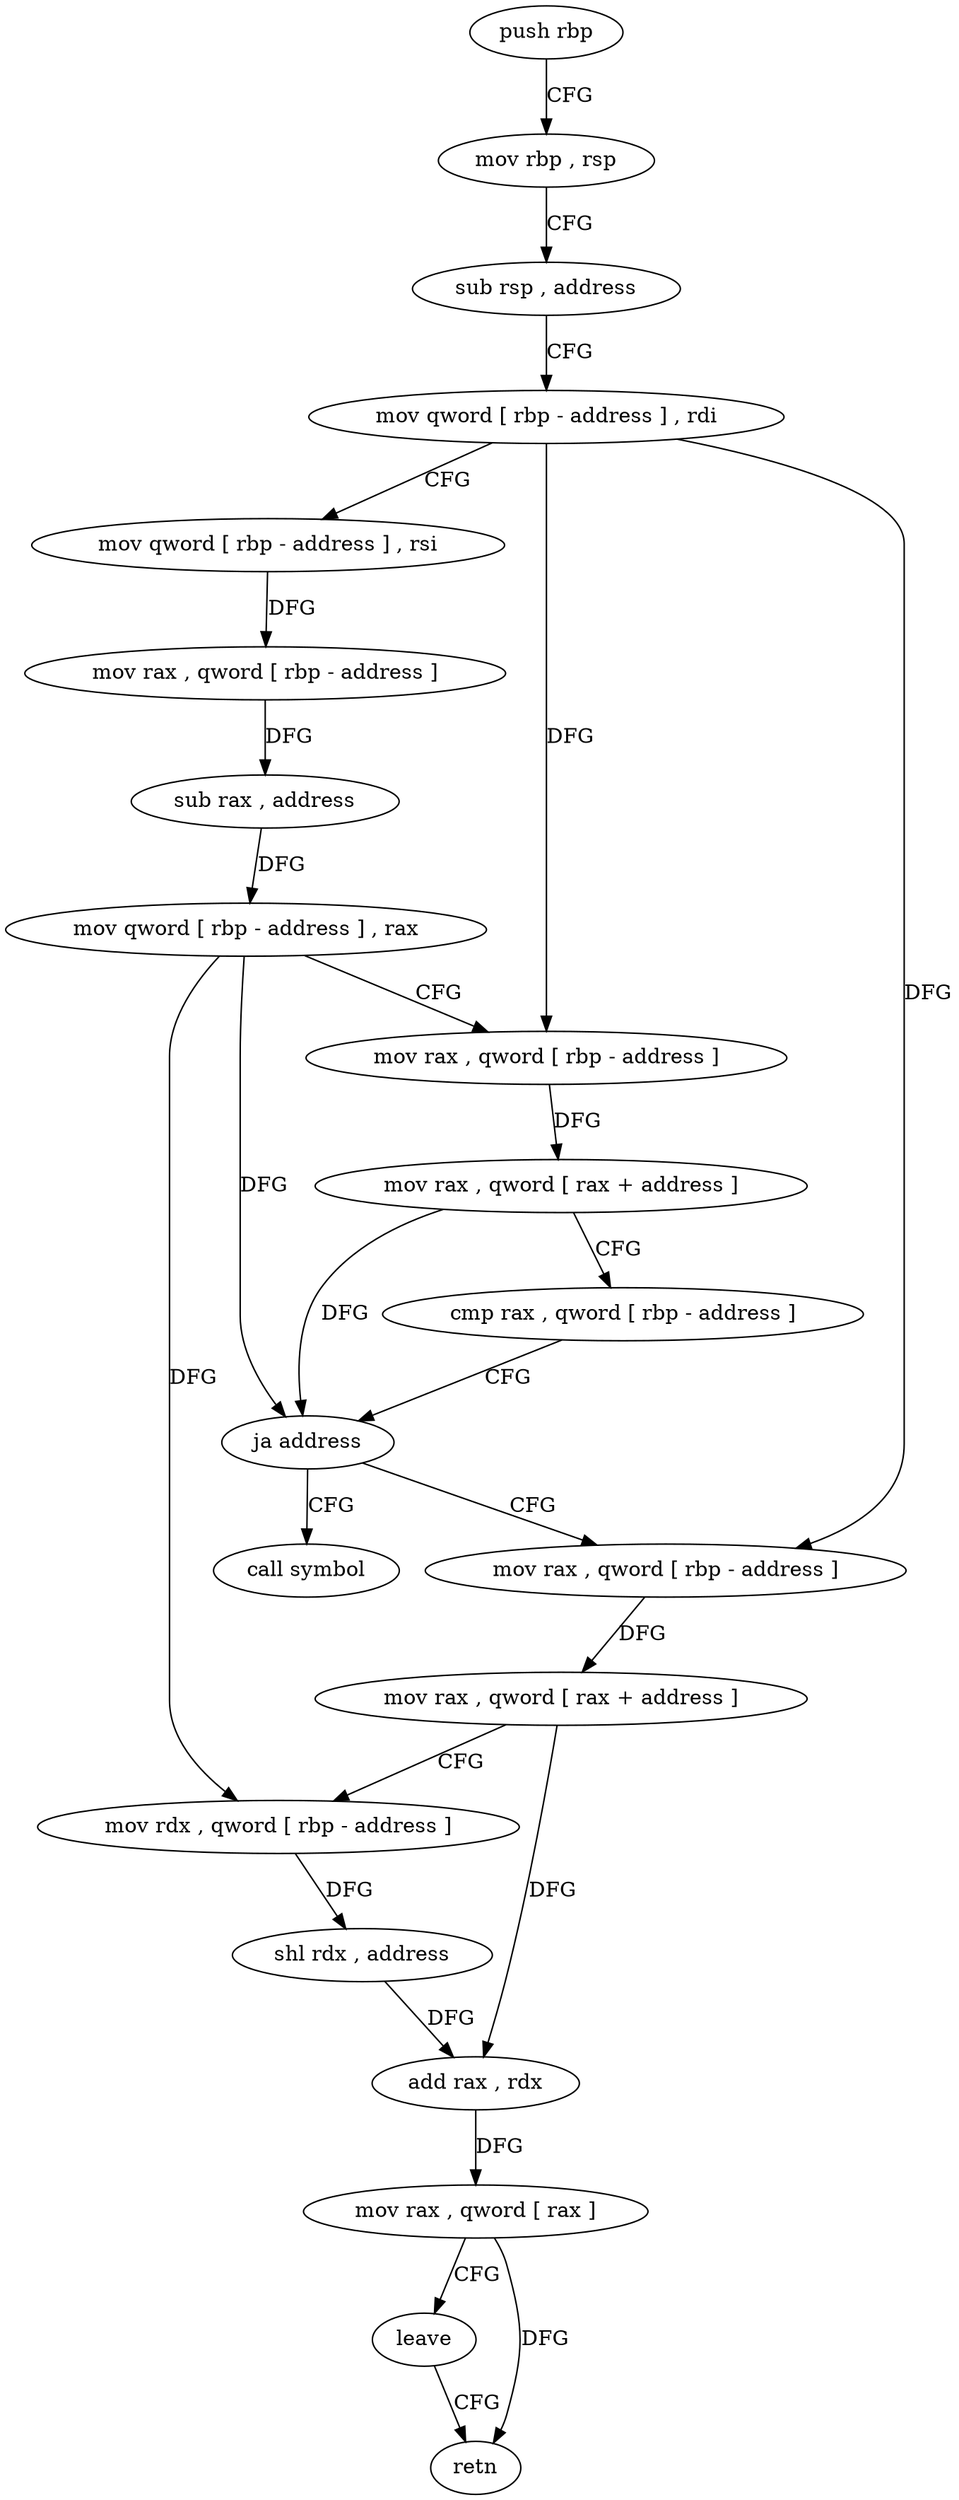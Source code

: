 digraph "func" {
"192149" [label = "push rbp" ]
"192150" [label = "mov rbp , rsp" ]
"192153" [label = "sub rsp , address" ]
"192157" [label = "mov qword [ rbp - address ] , rdi" ]
"192161" [label = "mov qword [ rbp - address ] , rsi" ]
"192165" [label = "mov rax , qword [ rbp - address ]" ]
"192169" [label = "sub rax , address" ]
"192173" [label = "mov qword [ rbp - address ] , rax" ]
"192177" [label = "mov rax , qword [ rbp - address ]" ]
"192181" [label = "mov rax , qword [ rax + address ]" ]
"192185" [label = "cmp rax , qword [ rbp - address ]" ]
"192189" [label = "ja address" ]
"192196" [label = "mov rax , qword [ rbp - address ]" ]
"192191" [label = "call symbol" ]
"192200" [label = "mov rax , qword [ rax + address ]" ]
"192204" [label = "mov rdx , qword [ rbp - address ]" ]
"192208" [label = "shl rdx , address" ]
"192212" [label = "add rax , rdx" ]
"192215" [label = "mov rax , qword [ rax ]" ]
"192218" [label = "leave" ]
"192219" [label = "retn" ]
"192149" -> "192150" [ label = "CFG" ]
"192150" -> "192153" [ label = "CFG" ]
"192153" -> "192157" [ label = "CFG" ]
"192157" -> "192161" [ label = "CFG" ]
"192157" -> "192177" [ label = "DFG" ]
"192157" -> "192196" [ label = "DFG" ]
"192161" -> "192165" [ label = "DFG" ]
"192165" -> "192169" [ label = "DFG" ]
"192169" -> "192173" [ label = "DFG" ]
"192173" -> "192177" [ label = "CFG" ]
"192173" -> "192189" [ label = "DFG" ]
"192173" -> "192204" [ label = "DFG" ]
"192177" -> "192181" [ label = "DFG" ]
"192181" -> "192185" [ label = "CFG" ]
"192181" -> "192189" [ label = "DFG" ]
"192185" -> "192189" [ label = "CFG" ]
"192189" -> "192196" [ label = "CFG" ]
"192189" -> "192191" [ label = "CFG" ]
"192196" -> "192200" [ label = "DFG" ]
"192200" -> "192204" [ label = "CFG" ]
"192200" -> "192212" [ label = "DFG" ]
"192204" -> "192208" [ label = "DFG" ]
"192208" -> "192212" [ label = "DFG" ]
"192212" -> "192215" [ label = "DFG" ]
"192215" -> "192218" [ label = "CFG" ]
"192215" -> "192219" [ label = "DFG" ]
"192218" -> "192219" [ label = "CFG" ]
}
